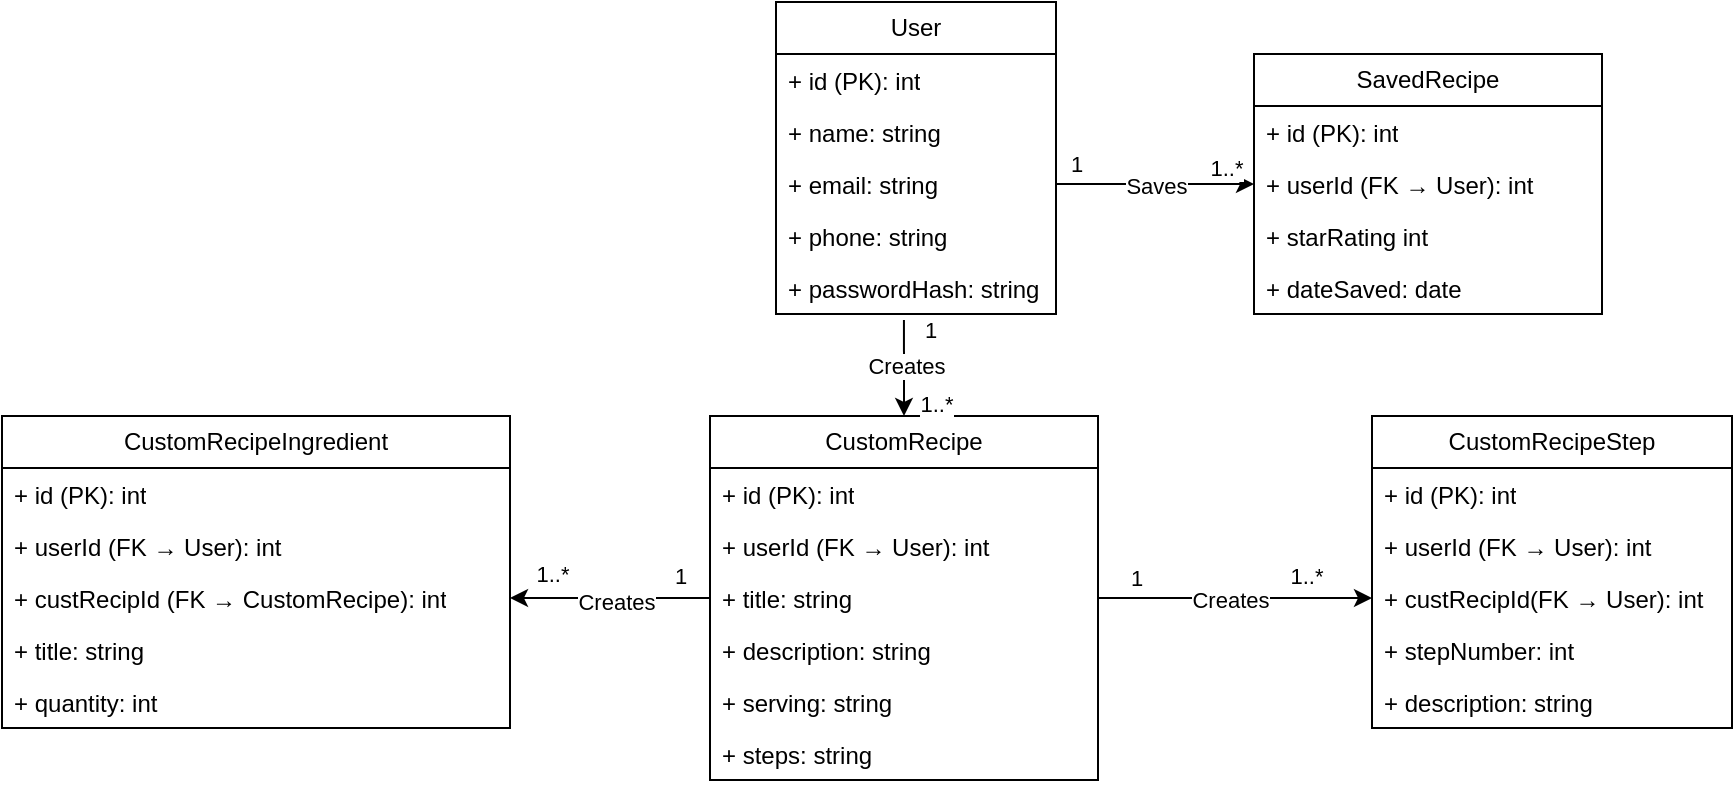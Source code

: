 <mxfile version="28.0.6">
  <diagram name="Page-1" id="riTdyIcI4bcscJIrnPK_">
    <mxGraphModel dx="824" dy="356" grid="0" gridSize="10" guides="1" tooltips="1" connect="1" arrows="1" fold="1" page="0" pageScale="1" pageWidth="850" pageHeight="1100" math="0" shadow="0">
      <root>
        <mxCell id="0" />
        <mxCell id="1" parent="0" />
        <mxCell id="7cRB-JxagoLuCM3HL7WU-1" value="User" style="swimlane;fontStyle=0;childLayout=stackLayout;horizontal=1;startSize=26;fillColor=none;horizontalStack=0;resizeParent=1;resizeParentMax=0;resizeLast=0;collapsible=1;marginBottom=0;whiteSpace=wrap;html=1;" parent="1" vertex="1">
          <mxGeometry x="1441" y="705" width="140" height="156" as="geometry">
            <mxRectangle x="1441" y="705" width="60" height="26" as="alternateBounds" />
          </mxGeometry>
        </mxCell>
        <mxCell id="7cRB-JxagoLuCM3HL7WU-2" value="+ id (PK): int" style="text;strokeColor=none;fillColor=none;align=left;verticalAlign=top;spacingLeft=4;spacingRight=4;overflow=hidden;rotatable=0;points=[[0,0.5],[1,0.5]];portConstraint=eastwest;whiteSpace=wrap;html=1;" parent="7cRB-JxagoLuCM3HL7WU-1" vertex="1">
          <mxGeometry y="26" width="140" height="26" as="geometry" />
        </mxCell>
        <mxCell id="7cRB-JxagoLuCM3HL7WU-3" value="+ name: string" style="text;strokeColor=none;fillColor=none;align=left;verticalAlign=top;spacingLeft=4;spacingRight=4;overflow=hidden;rotatable=0;points=[[0,0.5],[1,0.5]];portConstraint=eastwest;whiteSpace=wrap;html=1;" parent="7cRB-JxagoLuCM3HL7WU-1" vertex="1">
          <mxGeometry y="52" width="140" height="26" as="geometry" />
        </mxCell>
        <mxCell id="7cRB-JxagoLuCM3HL7WU-4" value="+ email: string" style="text;strokeColor=none;fillColor=none;align=left;verticalAlign=top;spacingLeft=4;spacingRight=4;overflow=hidden;rotatable=0;points=[[0,0.5],[1,0.5]];portConstraint=eastwest;whiteSpace=wrap;html=1;" parent="7cRB-JxagoLuCM3HL7WU-1" vertex="1">
          <mxGeometry y="78" width="140" height="26" as="geometry" />
        </mxCell>
        <mxCell id="7cRB-JxagoLuCM3HL7WU-6" value="+ phone: string" style="text;strokeColor=none;fillColor=none;align=left;verticalAlign=top;spacingLeft=4;spacingRight=4;overflow=hidden;rotatable=0;points=[[0,0.5],[1,0.5]];portConstraint=eastwest;whiteSpace=wrap;html=1;" parent="7cRB-JxagoLuCM3HL7WU-1" vertex="1">
          <mxGeometry y="104" width="140" height="26" as="geometry" />
        </mxCell>
        <mxCell id="7cRB-JxagoLuCM3HL7WU-7" value="+ passwordHash: string" style="text;strokeColor=none;fillColor=none;align=left;verticalAlign=top;spacingLeft=4;spacingRight=4;overflow=hidden;rotatable=0;points=[[0,0.5],[1,0.5]];portConstraint=eastwest;whiteSpace=wrap;html=1;" parent="7cRB-JxagoLuCM3HL7WU-1" vertex="1">
          <mxGeometry y="130" width="140" height="26" as="geometry" />
        </mxCell>
        <mxCell id="7cRB-JxagoLuCM3HL7WU-8" value="SavedRecipe" style="swimlane;fontStyle=0;childLayout=stackLayout;horizontal=1;startSize=26;fillColor=none;horizontalStack=0;resizeParent=1;resizeParentMax=0;resizeLast=0;collapsible=1;marginBottom=0;whiteSpace=wrap;html=1;" parent="1" vertex="1">
          <mxGeometry x="1680" y="731" width="174" height="130" as="geometry">
            <mxRectangle x="1441" y="705" width="60" height="26" as="alternateBounds" />
          </mxGeometry>
        </mxCell>
        <mxCell id="7cRB-JxagoLuCM3HL7WU-9" value="+ id (PK): int" style="text;strokeColor=none;fillColor=none;align=left;verticalAlign=top;spacingLeft=4;spacingRight=4;overflow=hidden;rotatable=0;points=[[0,0.5],[1,0.5]];portConstraint=eastwest;whiteSpace=wrap;html=1;" parent="7cRB-JxagoLuCM3HL7WU-8" vertex="1">
          <mxGeometry y="26" width="174" height="26" as="geometry" />
        </mxCell>
        <mxCell id="7cRB-JxagoLuCM3HL7WU-10" value="+ userId (FK → User): int" style="text;strokeColor=none;fillColor=none;align=left;verticalAlign=top;spacingLeft=4;spacingRight=4;overflow=hidden;rotatable=0;points=[[0,0.5],[1,0.5]];portConstraint=eastwest;whiteSpace=wrap;html=1;" parent="7cRB-JxagoLuCM3HL7WU-8" vertex="1">
          <mxGeometry y="52" width="174" height="26" as="geometry" />
        </mxCell>
        <mxCell id="7cRB-JxagoLuCM3HL7WU-11" value="+ star&lt;span style=&quot;background-color: transparent; color: light-dark(rgb(0, 0, 0), rgb(255, 255, 255));&quot;&gt;Rating int&lt;/span&gt;" style="text;strokeColor=none;fillColor=none;align=left;verticalAlign=top;spacingLeft=4;spacingRight=4;overflow=hidden;rotatable=0;points=[[0,0.5],[1,0.5]];portConstraint=eastwest;whiteSpace=wrap;html=1;" parent="7cRB-JxagoLuCM3HL7WU-8" vertex="1">
          <mxGeometry y="78" width="174" height="26" as="geometry" />
        </mxCell>
        <mxCell id="7cRB-JxagoLuCM3HL7WU-12" value="+ dateSaved: date" style="text;strokeColor=none;fillColor=none;align=left;verticalAlign=top;spacingLeft=4;spacingRight=4;overflow=hidden;rotatable=0;points=[[0,0.5],[1,0.5]];portConstraint=eastwest;whiteSpace=wrap;html=1;" parent="7cRB-JxagoLuCM3HL7WU-8" vertex="1">
          <mxGeometry y="104" width="174" height="26" as="geometry" />
        </mxCell>
        <mxCell id="0TWWb6cAhnwTtQk6iIFq-7" value="CustomRecipe" style="swimlane;fontStyle=0;childLayout=stackLayout;horizontal=1;startSize=26;fillColor=none;horizontalStack=0;resizeParent=1;resizeParentMax=0;resizeLast=0;collapsible=1;marginBottom=0;whiteSpace=wrap;html=1;" vertex="1" parent="1">
          <mxGeometry x="1408" y="912" width="194" height="182" as="geometry">
            <mxRectangle x="1441" y="705" width="60" height="26" as="alternateBounds" />
          </mxGeometry>
        </mxCell>
        <mxCell id="0TWWb6cAhnwTtQk6iIFq-8" value="+ id (PK): int" style="text;strokeColor=none;fillColor=none;align=left;verticalAlign=top;spacingLeft=4;spacingRight=4;overflow=hidden;rotatable=0;points=[[0,0.5],[1,0.5]];portConstraint=eastwest;whiteSpace=wrap;html=1;" vertex="1" parent="0TWWb6cAhnwTtQk6iIFq-7">
          <mxGeometry y="26" width="194" height="26" as="geometry" />
        </mxCell>
        <mxCell id="0TWWb6cAhnwTtQk6iIFq-46" value="+ userId (FK → User): int" style="text;strokeColor=none;fillColor=none;align=left;verticalAlign=top;spacingLeft=4;spacingRight=4;overflow=hidden;rotatable=0;points=[[0,0.5],[1,0.5]];portConstraint=eastwest;whiteSpace=wrap;html=1;" vertex="1" parent="0TWWb6cAhnwTtQk6iIFq-7">
          <mxGeometry y="52" width="194" height="26" as="geometry" />
        </mxCell>
        <mxCell id="0TWWb6cAhnwTtQk6iIFq-9" value="+ title: string" style="text;strokeColor=none;fillColor=none;align=left;verticalAlign=top;spacingLeft=4;spacingRight=4;overflow=hidden;rotatable=0;points=[[0,0.5],[1,0.5]];portConstraint=eastwest;whiteSpace=wrap;html=1;" vertex="1" parent="0TWWb6cAhnwTtQk6iIFq-7">
          <mxGeometry y="78" width="194" height="26" as="geometry" />
        </mxCell>
        <mxCell id="0TWWb6cAhnwTtQk6iIFq-10" value="+ description: string" style="text;strokeColor=none;fillColor=none;align=left;verticalAlign=top;spacingLeft=4;spacingRight=4;overflow=hidden;rotatable=0;points=[[0,0.5],[1,0.5]];portConstraint=eastwest;whiteSpace=wrap;html=1;" vertex="1" parent="0TWWb6cAhnwTtQk6iIFq-7">
          <mxGeometry y="104" width="194" height="26" as="geometry" />
        </mxCell>
        <mxCell id="0TWWb6cAhnwTtQk6iIFq-13" value="+ serving: string" style="text;strokeColor=none;fillColor=none;align=left;verticalAlign=top;spacingLeft=4;spacingRight=4;overflow=hidden;rotatable=0;points=[[0,0.5],[1,0.5]];portConstraint=eastwest;whiteSpace=wrap;html=1;" vertex="1" parent="0TWWb6cAhnwTtQk6iIFq-7">
          <mxGeometry y="130" width="194" height="26" as="geometry" />
        </mxCell>
        <mxCell id="0TWWb6cAhnwTtQk6iIFq-20" value="+ steps: string" style="text;strokeColor=none;fillColor=none;align=left;verticalAlign=top;spacingLeft=4;spacingRight=4;overflow=hidden;rotatable=0;points=[[0,0.5],[1,0.5]];portConstraint=eastwest;whiteSpace=wrap;html=1;" vertex="1" parent="0TWWb6cAhnwTtQk6iIFq-7">
          <mxGeometry y="156" width="194" height="26" as="geometry" />
        </mxCell>
        <mxCell id="0TWWb6cAhnwTtQk6iIFq-14" value="CustomRecipeIngredient" style="swimlane;fontStyle=0;childLayout=stackLayout;horizontal=1;startSize=26;fillColor=none;horizontalStack=0;resizeParent=1;resizeParentMax=0;resizeLast=0;collapsible=1;marginBottom=0;whiteSpace=wrap;html=1;" vertex="1" parent="1">
          <mxGeometry x="1054" y="912" width="254" height="156" as="geometry">
            <mxRectangle x="1441" y="705" width="60" height="26" as="alternateBounds" />
          </mxGeometry>
        </mxCell>
        <mxCell id="0TWWb6cAhnwTtQk6iIFq-15" value="+ id (PK): int" style="text;strokeColor=none;fillColor=none;align=left;verticalAlign=top;spacingLeft=4;spacingRight=4;overflow=hidden;rotatable=0;points=[[0,0.5],[1,0.5]];portConstraint=eastwest;whiteSpace=wrap;html=1;" vertex="1" parent="0TWWb6cAhnwTtQk6iIFq-14">
          <mxGeometry y="26" width="254" height="26" as="geometry" />
        </mxCell>
        <mxCell id="0TWWb6cAhnwTtQk6iIFq-47" value="+ userId (FK → User): int" style="text;strokeColor=none;fillColor=none;align=left;verticalAlign=top;spacingLeft=4;spacingRight=4;overflow=hidden;rotatable=0;points=[[0,0.5],[1,0.5]];portConstraint=eastwest;whiteSpace=wrap;html=1;" vertex="1" parent="0TWWb6cAhnwTtQk6iIFq-14">
          <mxGeometry y="52" width="254" height="26" as="geometry" />
        </mxCell>
        <mxCell id="0TWWb6cAhnwTtQk6iIFq-19" value="+ custRecipId (FK →&amp;nbsp;&lt;span style=&quot;text-align: center;&quot;&gt;CustomRecipe&lt;/span&gt;): int" style="text;strokeColor=none;fillColor=none;align=left;verticalAlign=top;spacingLeft=4;spacingRight=4;overflow=hidden;rotatable=0;points=[[0,0.5],[1,0.5]];portConstraint=eastwest;whiteSpace=wrap;html=1;" vertex="1" parent="0TWWb6cAhnwTtQk6iIFq-14">
          <mxGeometry y="78" width="254" height="26" as="geometry" />
        </mxCell>
        <mxCell id="0TWWb6cAhnwTtQk6iIFq-16" value="+ title: string" style="text;strokeColor=none;fillColor=none;align=left;verticalAlign=top;spacingLeft=4;spacingRight=4;overflow=hidden;rotatable=0;points=[[0,0.5],[1,0.5]];portConstraint=eastwest;whiteSpace=wrap;html=1;" vertex="1" parent="0TWWb6cAhnwTtQk6iIFq-14">
          <mxGeometry y="104" width="254" height="26" as="geometry" />
        </mxCell>
        <mxCell id="0TWWb6cAhnwTtQk6iIFq-18" value="+ quantity: int" style="text;strokeColor=none;fillColor=none;align=left;verticalAlign=top;spacingLeft=4;spacingRight=4;overflow=hidden;rotatable=0;points=[[0,0.5],[1,0.5]];portConstraint=eastwest;whiteSpace=wrap;html=1;" vertex="1" parent="0TWWb6cAhnwTtQk6iIFq-14">
          <mxGeometry y="130" width="254" height="26" as="geometry" />
        </mxCell>
        <mxCell id="0TWWb6cAhnwTtQk6iIFq-21" value="CustomRecipeStep" style="swimlane;fontStyle=0;childLayout=stackLayout;horizontal=1;startSize=26;fillColor=none;horizontalStack=0;resizeParent=1;resizeParentMax=0;resizeLast=0;collapsible=1;marginBottom=0;whiteSpace=wrap;html=1;" vertex="1" parent="1">
          <mxGeometry x="1739" y="912" width="180" height="156" as="geometry">
            <mxRectangle x="1441" y="705" width="60" height="26" as="alternateBounds" />
          </mxGeometry>
        </mxCell>
        <mxCell id="0TWWb6cAhnwTtQk6iIFq-22" value="+ id (PK): int" style="text;strokeColor=none;fillColor=none;align=left;verticalAlign=top;spacingLeft=4;spacingRight=4;overflow=hidden;rotatable=0;points=[[0,0.5],[1,0.5]];portConstraint=eastwest;whiteSpace=wrap;html=1;" vertex="1" parent="0TWWb6cAhnwTtQk6iIFq-21">
          <mxGeometry y="26" width="180" height="26" as="geometry" />
        </mxCell>
        <mxCell id="0TWWb6cAhnwTtQk6iIFq-48" value="+ userId (FK → User): int" style="text;strokeColor=none;fillColor=none;align=left;verticalAlign=top;spacingLeft=4;spacingRight=4;overflow=hidden;rotatable=0;points=[[0,0.5],[1,0.5]];portConstraint=eastwest;whiteSpace=wrap;html=1;" vertex="1" parent="0TWWb6cAhnwTtQk6iIFq-21">
          <mxGeometry y="52" width="180" height="26" as="geometry" />
        </mxCell>
        <mxCell id="0TWWb6cAhnwTtQk6iIFq-23" value="+ custRecipId(FK → User): int" style="text;strokeColor=none;fillColor=none;align=left;verticalAlign=top;spacingLeft=4;spacingRight=4;overflow=hidden;rotatable=0;points=[[0,0.5],[1,0.5]];portConstraint=eastwest;whiteSpace=wrap;html=1;" vertex="1" parent="0TWWb6cAhnwTtQk6iIFq-21">
          <mxGeometry y="78" width="180" height="26" as="geometry" />
        </mxCell>
        <mxCell id="0TWWb6cAhnwTtQk6iIFq-24" value="+ stepNumber: int" style="text;strokeColor=none;fillColor=none;align=left;verticalAlign=top;spacingLeft=4;spacingRight=4;overflow=hidden;rotatable=0;points=[[0,0.5],[1,0.5]];portConstraint=eastwest;whiteSpace=wrap;html=1;" vertex="1" parent="0TWWb6cAhnwTtQk6iIFq-21">
          <mxGeometry y="104" width="180" height="26" as="geometry" />
        </mxCell>
        <mxCell id="0TWWb6cAhnwTtQk6iIFq-25" value="+ description: string" style="text;strokeColor=none;fillColor=none;align=left;verticalAlign=top;spacingLeft=4;spacingRight=4;overflow=hidden;rotatable=0;points=[[0,0.5],[1,0.5]];portConstraint=eastwest;whiteSpace=wrap;html=1;" vertex="1" parent="0TWWb6cAhnwTtQk6iIFq-21">
          <mxGeometry y="130" width="180" height="26" as="geometry" />
        </mxCell>
        <mxCell id="0TWWb6cAhnwTtQk6iIFq-26" value="" style="endArrow=classic;html=1;rounded=0;exitX=1;exitY=0.5;exitDx=0;exitDy=0;entryX=0;entryY=0.5;entryDx=0;entryDy=0;" edge="1" parent="1" source="7cRB-JxagoLuCM3HL7WU-4" target="7cRB-JxagoLuCM3HL7WU-10">
          <mxGeometry width="50" height="50" relative="1" as="geometry">
            <mxPoint x="1689" y="792" as="sourcePoint" />
            <mxPoint x="1739" y="742" as="targetPoint" />
          </mxGeometry>
        </mxCell>
        <mxCell id="0TWWb6cAhnwTtQk6iIFq-27" value="1" style="edgeLabel;html=1;align=center;verticalAlign=middle;resizable=0;points=[];" vertex="1" connectable="0" parent="0TWWb6cAhnwTtQk6iIFq-26">
          <mxGeometry x="-0.717" y="-2" relative="1" as="geometry">
            <mxPoint x="-4" y="-12" as="offset" />
          </mxGeometry>
        </mxCell>
        <mxCell id="0TWWb6cAhnwTtQk6iIFq-28" value="1..*" style="edgeLabel;html=1;align=center;verticalAlign=middle;resizable=0;points=[];" vertex="1" connectable="0" parent="0TWWb6cAhnwTtQk6iIFq-26">
          <mxGeometry x="0.758" y="-1" relative="1" as="geometry">
            <mxPoint x="-2" y="-9" as="offset" />
          </mxGeometry>
        </mxCell>
        <mxCell id="0TWWb6cAhnwTtQk6iIFq-42" value="Saves" style="edgeLabel;html=1;align=center;verticalAlign=middle;resizable=0;points=[];" vertex="1" connectable="0" parent="0TWWb6cAhnwTtQk6iIFq-26">
          <mxGeometry x="0.01" y="-1" relative="1" as="geometry">
            <mxPoint as="offset" />
          </mxGeometry>
        </mxCell>
        <mxCell id="0TWWb6cAhnwTtQk6iIFq-32" value="" style="endArrow=classic;html=1;rounded=0;exitX=0.457;exitY=1.115;exitDx=0;exitDy=0;exitPerimeter=0;entryX=0.5;entryY=0;entryDx=0;entryDy=0;" edge="1" parent="1" source="7cRB-JxagoLuCM3HL7WU-7" target="0TWWb6cAhnwTtQk6iIFq-7">
          <mxGeometry width="50" height="50" relative="1" as="geometry">
            <mxPoint x="1689" y="1025" as="sourcePoint" />
            <mxPoint x="1739" y="975" as="targetPoint" />
          </mxGeometry>
        </mxCell>
        <mxCell id="0TWWb6cAhnwTtQk6iIFq-33" value="1" style="edgeLabel;html=1;align=center;verticalAlign=middle;resizable=0;points=[];" vertex="1" connectable="0" parent="0TWWb6cAhnwTtQk6iIFq-32">
          <mxGeometry x="-0.703" relative="1" as="geometry">
            <mxPoint x="13" y="-2" as="offset" />
          </mxGeometry>
        </mxCell>
        <mxCell id="0TWWb6cAhnwTtQk6iIFq-34" value="1..*" style="edgeLabel;html=1;align=center;verticalAlign=middle;resizable=0;points=[];" vertex="1" connectable="0" parent="0TWWb6cAhnwTtQk6iIFq-32">
          <mxGeometry x="0.514" y="2" relative="1" as="geometry">
            <mxPoint x="14" y="5" as="offset" />
          </mxGeometry>
        </mxCell>
        <mxCell id="0TWWb6cAhnwTtQk6iIFq-43" value="Creates" style="edgeLabel;html=1;align=center;verticalAlign=middle;resizable=0;points=[];" vertex="1" connectable="0" parent="0TWWb6cAhnwTtQk6iIFq-32">
          <mxGeometry x="-0.054" y="1" relative="1" as="geometry">
            <mxPoint as="offset" />
          </mxGeometry>
        </mxCell>
        <mxCell id="0TWWb6cAhnwTtQk6iIFq-35" value="" style="endArrow=classic;html=1;rounded=0;entryX=1;entryY=0.5;entryDx=0;entryDy=0;exitX=0;exitY=0.5;exitDx=0;exitDy=0;" edge="1" parent="1" source="0TWWb6cAhnwTtQk6iIFq-9" target="0TWWb6cAhnwTtQk6iIFq-19">
          <mxGeometry width="50" height="50" relative="1" as="geometry">
            <mxPoint x="1418" y="1023" as="sourcePoint" />
            <mxPoint x="1621" y="1033" as="targetPoint" />
          </mxGeometry>
        </mxCell>
        <mxCell id="0TWWb6cAhnwTtQk6iIFq-36" value="1" style="edgeLabel;html=1;align=center;verticalAlign=middle;resizable=0;points=[];" vertex="1" connectable="0" parent="0TWWb6cAhnwTtQk6iIFq-35">
          <mxGeometry x="-0.703" relative="1" as="geometry">
            <mxPoint y="-11" as="offset" />
          </mxGeometry>
        </mxCell>
        <mxCell id="0TWWb6cAhnwTtQk6iIFq-37" value="1..*" style="edgeLabel;html=1;align=center;verticalAlign=middle;resizable=0;points=[];" vertex="1" connectable="0" parent="0TWWb6cAhnwTtQk6iIFq-35">
          <mxGeometry x="0.514" y="2" relative="1" as="geometry">
            <mxPoint x="-4" y="-14" as="offset" />
          </mxGeometry>
        </mxCell>
        <mxCell id="0TWWb6cAhnwTtQk6iIFq-44" value="Creates" style="edgeLabel;html=1;align=center;verticalAlign=middle;resizable=0;points=[];" vertex="1" connectable="0" parent="0TWWb6cAhnwTtQk6iIFq-35">
          <mxGeometry x="-0.062" y="2" relative="1" as="geometry">
            <mxPoint as="offset" />
          </mxGeometry>
        </mxCell>
        <mxCell id="0TWWb6cAhnwTtQk6iIFq-38" value="" style="endArrow=classic;html=1;rounded=0;exitX=1;exitY=0.5;exitDx=0;exitDy=0;entryX=0;entryY=0.5;entryDx=0;entryDy=0;" edge="1" parent="1" source="0TWWb6cAhnwTtQk6iIFq-9" target="0TWWb6cAhnwTtQk6iIFq-23">
          <mxGeometry width="50" height="50" relative="1" as="geometry">
            <mxPoint x="1455" y="1061" as="sourcePoint" />
            <mxPoint x="1455" y="1135" as="targetPoint" />
          </mxGeometry>
        </mxCell>
        <mxCell id="0TWWb6cAhnwTtQk6iIFq-39" value="1" style="edgeLabel;html=1;align=center;verticalAlign=middle;resizable=0;points=[];" vertex="1" connectable="0" parent="0TWWb6cAhnwTtQk6iIFq-38">
          <mxGeometry x="-0.703" relative="1" as="geometry">
            <mxPoint x="-2" y="-10" as="offset" />
          </mxGeometry>
        </mxCell>
        <mxCell id="0TWWb6cAhnwTtQk6iIFq-40" value="1..*" style="edgeLabel;html=1;align=center;verticalAlign=middle;resizable=0;points=[];" vertex="1" connectable="0" parent="0TWWb6cAhnwTtQk6iIFq-38">
          <mxGeometry x="0.514" y="2" relative="1" as="geometry">
            <mxPoint y="-9" as="offset" />
          </mxGeometry>
        </mxCell>
        <mxCell id="0TWWb6cAhnwTtQk6iIFq-45" value="Creates" style="edgeLabel;html=1;align=center;verticalAlign=middle;resizable=0;points=[];" vertex="1" connectable="0" parent="0TWWb6cAhnwTtQk6iIFq-38">
          <mxGeometry x="-0.035" y="-1" relative="1" as="geometry">
            <mxPoint as="offset" />
          </mxGeometry>
        </mxCell>
      </root>
    </mxGraphModel>
  </diagram>
</mxfile>
